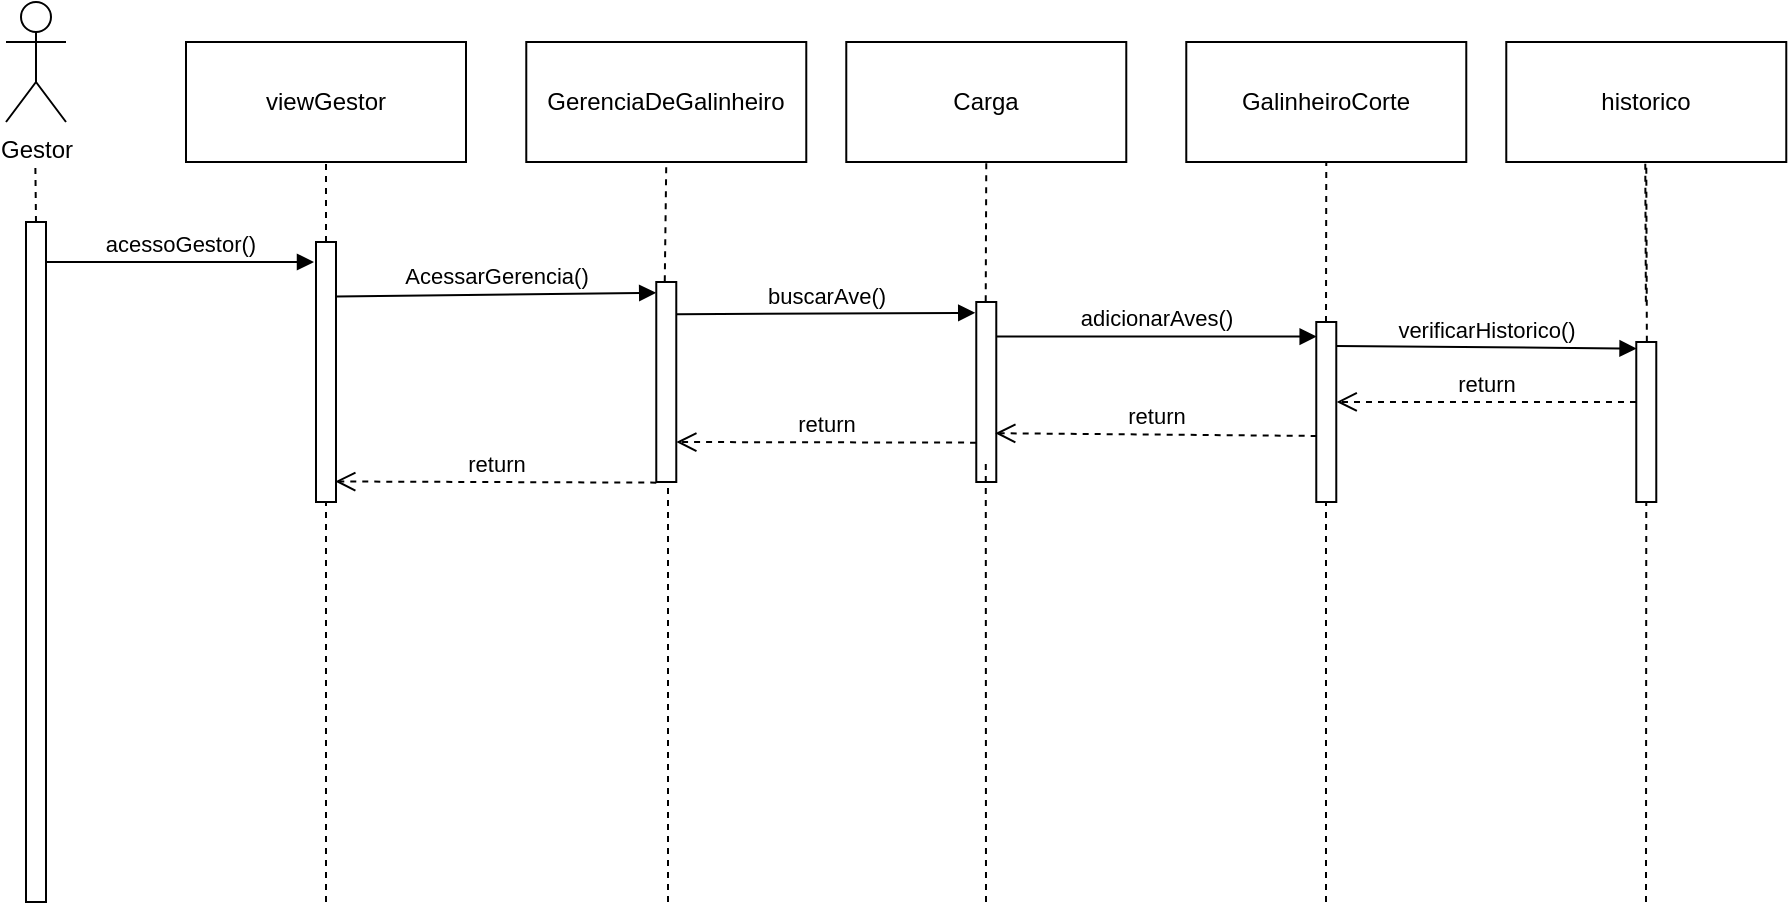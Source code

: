 <mxfile version="13.0.4" type="device"><diagram id="AmZz_90DWrQTDtM4SGrv" name="Page-1"><mxGraphModel dx="1021" dy="534" grid="1" gridSize="10" guides="1" tooltips="1" connect="1" arrows="1" fold="1" page="1" pageScale="1" pageWidth="827" pageHeight="1169" math="0" shadow="0"><root><mxCell id="0"/><mxCell id="1" parent="0"/><mxCell id="Eq3P5yWuUsA1k4Ui4-w4-1" value="Gestor" style="shape=umlActor;verticalLabelPosition=bottom;labelBackgroundColor=#ffffff;verticalAlign=top;html=1;outlineConnect=0;" parent="1" vertex="1"><mxGeometry x="110" y="30" width="30" height="60" as="geometry"/></mxCell><mxCell id="Eq3P5yWuUsA1k4Ui4-w4-2" value="GerenciaDeGalinheiro" style="rounded=0;whiteSpace=wrap;html=1;" parent="1" vertex="1"><mxGeometry x="370.14" y="50" width="140" height="60" as="geometry"/></mxCell><mxCell id="Eq3P5yWuUsA1k4Ui4-w4-3" value="" style="endArrow=none;dashed=1;html=1;entryX=0.5;entryY=1;entryDx=0;entryDy=0;exitX=0.424;exitY=-0.004;exitDx=0;exitDy=0;exitPerimeter=0;" parent="1" source="Eq3P5yWuUsA1k4Ui4-w4-6" target="Eq3P5yWuUsA1k4Ui4-w4-2" edge="1"><mxGeometry width="50" height="50" relative="1" as="geometry"><mxPoint x="440.14" y="150" as="sourcePoint"/><mxPoint x="590.14" y="220" as="targetPoint"/></mxGeometry></mxCell><mxCell id="Eq3P5yWuUsA1k4Ui4-w4-4" value="" style="endArrow=none;dashed=1;html=1;entryX=0.5;entryY=1;entryDx=0;entryDy=0;" parent="1" edge="1"><mxGeometry width="50" height="50" relative="1" as="geometry"><mxPoint x="125" y="140" as="sourcePoint"/><mxPoint x="124.66" y="110.0" as="targetPoint"/></mxGeometry></mxCell><mxCell id="Eq3P5yWuUsA1k4Ui4-w4-5" value="" style="html=1;points=[];perimeter=orthogonalPerimeter;" parent="1" vertex="1"><mxGeometry x="120" y="140" width="10" height="340" as="geometry"/></mxCell><mxCell id="Eq3P5yWuUsA1k4Ui4-w4-6" value="" style="html=1;points=[];perimeter=orthogonalPerimeter;" parent="1" vertex="1"><mxGeometry x="435.14" y="170" width="10" height="100" as="geometry"/></mxCell><mxCell id="Eq3P5yWuUsA1k4Ui4-w4-7" value="AcessarGerencia()" style="html=1;verticalAlign=bottom;endArrow=block;exitX=1.01;exitY=0.21;exitDx=0;exitDy=0;exitPerimeter=0;entryX=-0.004;entryY=0.054;entryDx=0;entryDy=0;entryPerimeter=0;" parent="1" source="UvomvA4PUr9q1u9Pdw9_-16" target="Eq3P5yWuUsA1k4Ui4-w4-6" edge="1"><mxGeometry width="80" relative="1" as="geometry"><mxPoint x="290" y="170" as="sourcePoint"/><mxPoint x="430" y="170" as="targetPoint"/></mxGeometry></mxCell><mxCell id="Eq3P5yWuUsA1k4Ui4-w4-8" value="Carga" style="rounded=0;whiteSpace=wrap;html=1;" parent="1" vertex="1"><mxGeometry x="530.14" y="50" width="140" height="60" as="geometry"/></mxCell><mxCell id="Eq3P5yWuUsA1k4Ui4-w4-9" value="" style="endArrow=none;dashed=1;html=1;entryX=0.5;entryY=1;entryDx=0;entryDy=0;exitX=0.472;exitY=-0.004;exitDx=0;exitDy=0;exitPerimeter=0;" parent="1" source="Eq3P5yWuUsA1k4Ui4-w4-10" target="Eq3P5yWuUsA1k4Ui4-w4-8" edge="1"><mxGeometry width="50" height="50" relative="1" as="geometry"><mxPoint x="620" y="150" as="sourcePoint"/><mxPoint x="750.14" y="220" as="targetPoint"/></mxGeometry></mxCell><mxCell id="Eq3P5yWuUsA1k4Ui4-w4-10" value="" style="html=1;points=[];perimeter=orthogonalPerimeter;" parent="1" vertex="1"><mxGeometry x="595.14" y="180" width="10" height="90" as="geometry"/></mxCell><mxCell id="Eq3P5yWuUsA1k4Ui4-w4-14" value="GalinheiroCorte" style="rounded=0;whiteSpace=wrap;html=1;" parent="1" vertex="1"><mxGeometry x="700.14" y="50" width="140" height="60" as="geometry"/></mxCell><mxCell id="Eq3P5yWuUsA1k4Ui4-w4-15" value="" style="endArrow=none;dashed=1;html=1;entryX=0.5;entryY=1;entryDx=0;entryDy=0;exitX=0.486;exitY=0;exitDx=0;exitDy=0;exitPerimeter=0;" parent="1" source="Eq3P5yWuUsA1k4Ui4-w4-16" target="Eq3P5yWuUsA1k4Ui4-w4-14" edge="1"><mxGeometry width="50" height="50" relative="1" as="geometry"><mxPoint x="770.14" y="170.0" as="sourcePoint"/><mxPoint x="770.14" y="120.0" as="targetPoint"/></mxGeometry></mxCell><mxCell id="Eq3P5yWuUsA1k4Ui4-w4-16" value="" style="html=1;points=[];perimeter=orthogonalPerimeter;" parent="1" vertex="1"><mxGeometry x="765.14" y="190" width="10" height="90" as="geometry"/></mxCell><mxCell id="Eq3P5yWuUsA1k4Ui4-w4-19" value="buscarAve()" style="html=1;verticalAlign=bottom;endArrow=block;exitX=1.014;exitY=0.161;exitDx=0;exitDy=0;exitPerimeter=0;entryX=-0.052;entryY=0.06;entryDx=0;entryDy=0;entryPerimeter=0;" parent="1" source="Eq3P5yWuUsA1k4Ui4-w4-6" target="Eq3P5yWuUsA1k4Ui4-w4-10" edge="1"><mxGeometry width="80" relative="1" as="geometry"><mxPoint x="400.14" y="190.32" as="sourcePoint"/><mxPoint x="595" y="189" as="targetPoint"/></mxGeometry></mxCell><mxCell id="Eq3P5yWuUsA1k4Ui4-w4-20" value="adicionarAves()" style="html=1;verticalAlign=bottom;endArrow=block;entryX=0.019;entryY=0.081;entryDx=0;entryDy=0;entryPerimeter=0;exitX=1.014;exitY=0.191;exitDx=0;exitDy=0;exitPerimeter=0;" parent="1" source="Eq3P5yWuUsA1k4Ui4-w4-10" target="Eq3P5yWuUsA1k4Ui4-w4-16" edge="1"><mxGeometry width="80" relative="1" as="geometry"><mxPoint x="605.14" y="200" as="sourcePoint"/><mxPoint x="750.14" y="200" as="targetPoint"/></mxGeometry></mxCell><mxCell id="Eq3P5yWuUsA1k4Ui4-w4-21" value="" style="endArrow=none;dashed=1;html=1;" parent="1" edge="1"><mxGeometry width="50" height="50" relative="1" as="geometry"><mxPoint x="441" y="480" as="sourcePoint"/><mxPoint x="441" y="270" as="targetPoint"/></mxGeometry></mxCell><mxCell id="Eq3P5yWuUsA1k4Ui4-w4-22" value="" style="endArrow=none;dashed=1;html=1;entryX=0.617;entryY=1.004;entryDx=0;entryDy=0;entryPerimeter=0;" parent="1" edge="1"><mxGeometry width="50" height="50" relative="1" as="geometry"><mxPoint x="600" y="480" as="sourcePoint"/><mxPoint x="599.89" y="260.0" as="targetPoint"/></mxGeometry></mxCell><mxCell id="Eq3P5yWuUsA1k4Ui4-w4-23" value="" style="endArrow=none;dashed=1;html=1;" parent="1" edge="1"><mxGeometry width="50" height="50" relative="1" as="geometry"><mxPoint x="770" y="480" as="sourcePoint"/><mxPoint x="770" y="280" as="targetPoint"/></mxGeometry></mxCell><mxCell id="Eq3P5yWuUsA1k4Ui4-w4-24" value="historico" style="rounded=0;whiteSpace=wrap;html=1;" parent="1" vertex="1"><mxGeometry x="860.14" y="50" width="140" height="60" as="geometry"/></mxCell><mxCell id="Eq3P5yWuUsA1k4Ui4-w4-25" value="" style="endArrow=none;dashed=1;html=1;entryX=0.5;entryY=1;entryDx=0;entryDy=0;exitX=0.529;exitY=-0.002;exitDx=0;exitDy=0;exitPerimeter=0;" parent="1" source="Eq3P5yWuUsA1k4Ui4-w4-26" target="Eq3P5yWuUsA1k4Ui4-w4-24" edge="1"><mxGeometry width="50" height="50" relative="1" as="geometry"><mxPoint x="930.14" y="170" as="sourcePoint"/><mxPoint x="930.14" y="120.0" as="targetPoint"/></mxGeometry></mxCell><mxCell id="Eq3P5yWuUsA1k4Ui4-w4-26" value="" style="html=1;points=[];perimeter=orthogonalPerimeter;" parent="1" vertex="1"><mxGeometry x="925.14" y="200" width="10" height="80" as="geometry"/></mxCell><mxCell id="Eq3P5yWuUsA1k4Ui4-w4-27" value="" style="endArrow=none;dashed=1;html=1;" parent="1" edge="1"><mxGeometry width="50" height="50" relative="1" as="geometry"><mxPoint x="930" y="480" as="sourcePoint"/><mxPoint x="930.14" y="280" as="targetPoint"/></mxGeometry></mxCell><mxCell id="Eq3P5yWuUsA1k4Ui4-w4-28" value="verificarHistorico()" style="html=1;verticalAlign=bottom;endArrow=block;entryX=0.014;entryY=0.041;entryDx=0;entryDy=0;entryPerimeter=0;exitX=0.986;exitY=0.133;exitDx=0;exitDy=0;exitPerimeter=0;" parent="1" source="Eq3P5yWuUsA1k4Ui4-w4-16" target="Eq3P5yWuUsA1k4Ui4-w4-26" edge="1"><mxGeometry width="80" relative="1" as="geometry"><mxPoint x="790.14" y="203" as="sourcePoint"/><mxPoint x="774.59" y="204.56" as="targetPoint"/></mxGeometry></mxCell><mxCell id="Eq3P5yWuUsA1k4Ui4-w4-31" value="return" style="html=1;verticalAlign=bottom;endArrow=open;dashed=1;endSize=8;entryX=1.019;entryY=0.444;entryDx=0;entryDy=0;entryPerimeter=0;" parent="1" target="Eq3P5yWuUsA1k4Ui4-w4-16" edge="1"><mxGeometry relative="1" as="geometry"><mxPoint x="925" y="230" as="sourcePoint"/><mxPoint x="810.14" y="260" as="targetPoint"/></mxGeometry></mxCell><mxCell id="UvomvA4PUr9q1u9Pdw9_-1" value="" style="endArrow=none;dashed=1;html=1;entryX=0.5;entryY=1;entryDx=0;entryDy=0;exitX=0.529;exitY=-0.002;exitDx=0;exitDy=0;exitPerimeter=0;" parent="1" edge="1"><mxGeometry width="50" height="50" relative="1" as="geometry"><mxPoint x="929.93" y="179.84" as="sourcePoint"/><mxPoint x="929.64" y="110" as="targetPoint"/></mxGeometry></mxCell><mxCell id="UvomvA4PUr9q1u9Pdw9_-14" value="viewGestor" style="rounded=0;whiteSpace=wrap;html=1;" parent="1" vertex="1"><mxGeometry x="200" y="50" width="140" height="60" as="geometry"/></mxCell><mxCell id="UvomvA4PUr9q1u9Pdw9_-15" value="" style="endArrow=none;dashed=1;html=1;entryX=0.5;entryY=1;entryDx=0;entryDy=0;" parent="1" target="UvomvA4PUr9q1u9Pdw9_-14" edge="1"><mxGeometry width="50" height="50" relative="1" as="geometry"><mxPoint x="270" y="150" as="sourcePoint"/><mxPoint x="420" y="220" as="targetPoint"/></mxGeometry></mxCell><mxCell id="UvomvA4PUr9q1u9Pdw9_-16" value="" style="html=1;points=[];perimeter=orthogonalPerimeter;" parent="1" vertex="1"><mxGeometry x="265" y="150" width="10" height="130" as="geometry"/></mxCell><mxCell id="UvomvA4PUr9q1u9Pdw9_-17" value="acessoGestor()" style="html=1;verticalAlign=bottom;endArrow=block;exitX=1.018;exitY=0.325;exitDx=0;exitDy=0;exitPerimeter=0;" parent="1" edge="1"><mxGeometry width="80" relative="1" as="geometry"><mxPoint x="130.0" y="160.0" as="sourcePoint"/><mxPoint x="264" y="160" as="targetPoint"/></mxGeometry></mxCell><mxCell id="UvomvA4PUr9q1u9Pdw9_-19" value="" style="endArrow=none;dashed=1;html=1;" parent="1" edge="1"><mxGeometry width="50" height="50" relative="1" as="geometry"><mxPoint x="270" y="480" as="sourcePoint"/><mxPoint x="270" y="280" as="targetPoint"/></mxGeometry></mxCell><mxCell id="9-MgmmvNQv8NnkiVuPF_-1" value="return" style="html=1;verticalAlign=bottom;endArrow=open;dashed=1;endSize=8;entryX=0.948;entryY=0.729;entryDx=0;entryDy=0;entryPerimeter=0;exitX=0.019;exitY=0.633;exitDx=0;exitDy=0;exitPerimeter=0;" edge="1" parent="1" source="Eq3P5yWuUsA1k4Ui4-w4-16" target="Eq3P5yWuUsA1k4Ui4-w4-10"><mxGeometry relative="1" as="geometry"><mxPoint x="765.14" y="240.08" as="sourcePoint"/><mxPoint x="615.24" y="239.76" as="targetPoint"/></mxGeometry></mxCell><mxCell id="9-MgmmvNQv8NnkiVuPF_-2" value="return" style="html=1;verticalAlign=bottom;endArrow=open;dashed=1;endSize=8;entryX=0.996;entryY=0.496;entryDx=0;entryDy=0;entryPerimeter=0;" edge="1" parent="1"><mxGeometry relative="1" as="geometry"><mxPoint x="595.04" y="250.32" as="sourcePoint"/><mxPoint x="445.14" y="250" as="targetPoint"/></mxGeometry></mxCell><mxCell id="9-MgmmvNQv8NnkiVuPF_-4" value="return" style="html=1;verticalAlign=bottom;endArrow=open;dashed=1;endSize=8;entryX=0.962;entryY=0.921;entryDx=0;entryDy=0;entryPerimeter=0;" edge="1" parent="1" target="UvomvA4PUr9q1u9Pdw9_-16"><mxGeometry relative="1" as="geometry"><mxPoint x="435.14" y="270.32" as="sourcePoint"/><mxPoint x="285.24" y="270" as="targetPoint"/></mxGeometry></mxCell></root></mxGraphModel></diagram></mxfile>